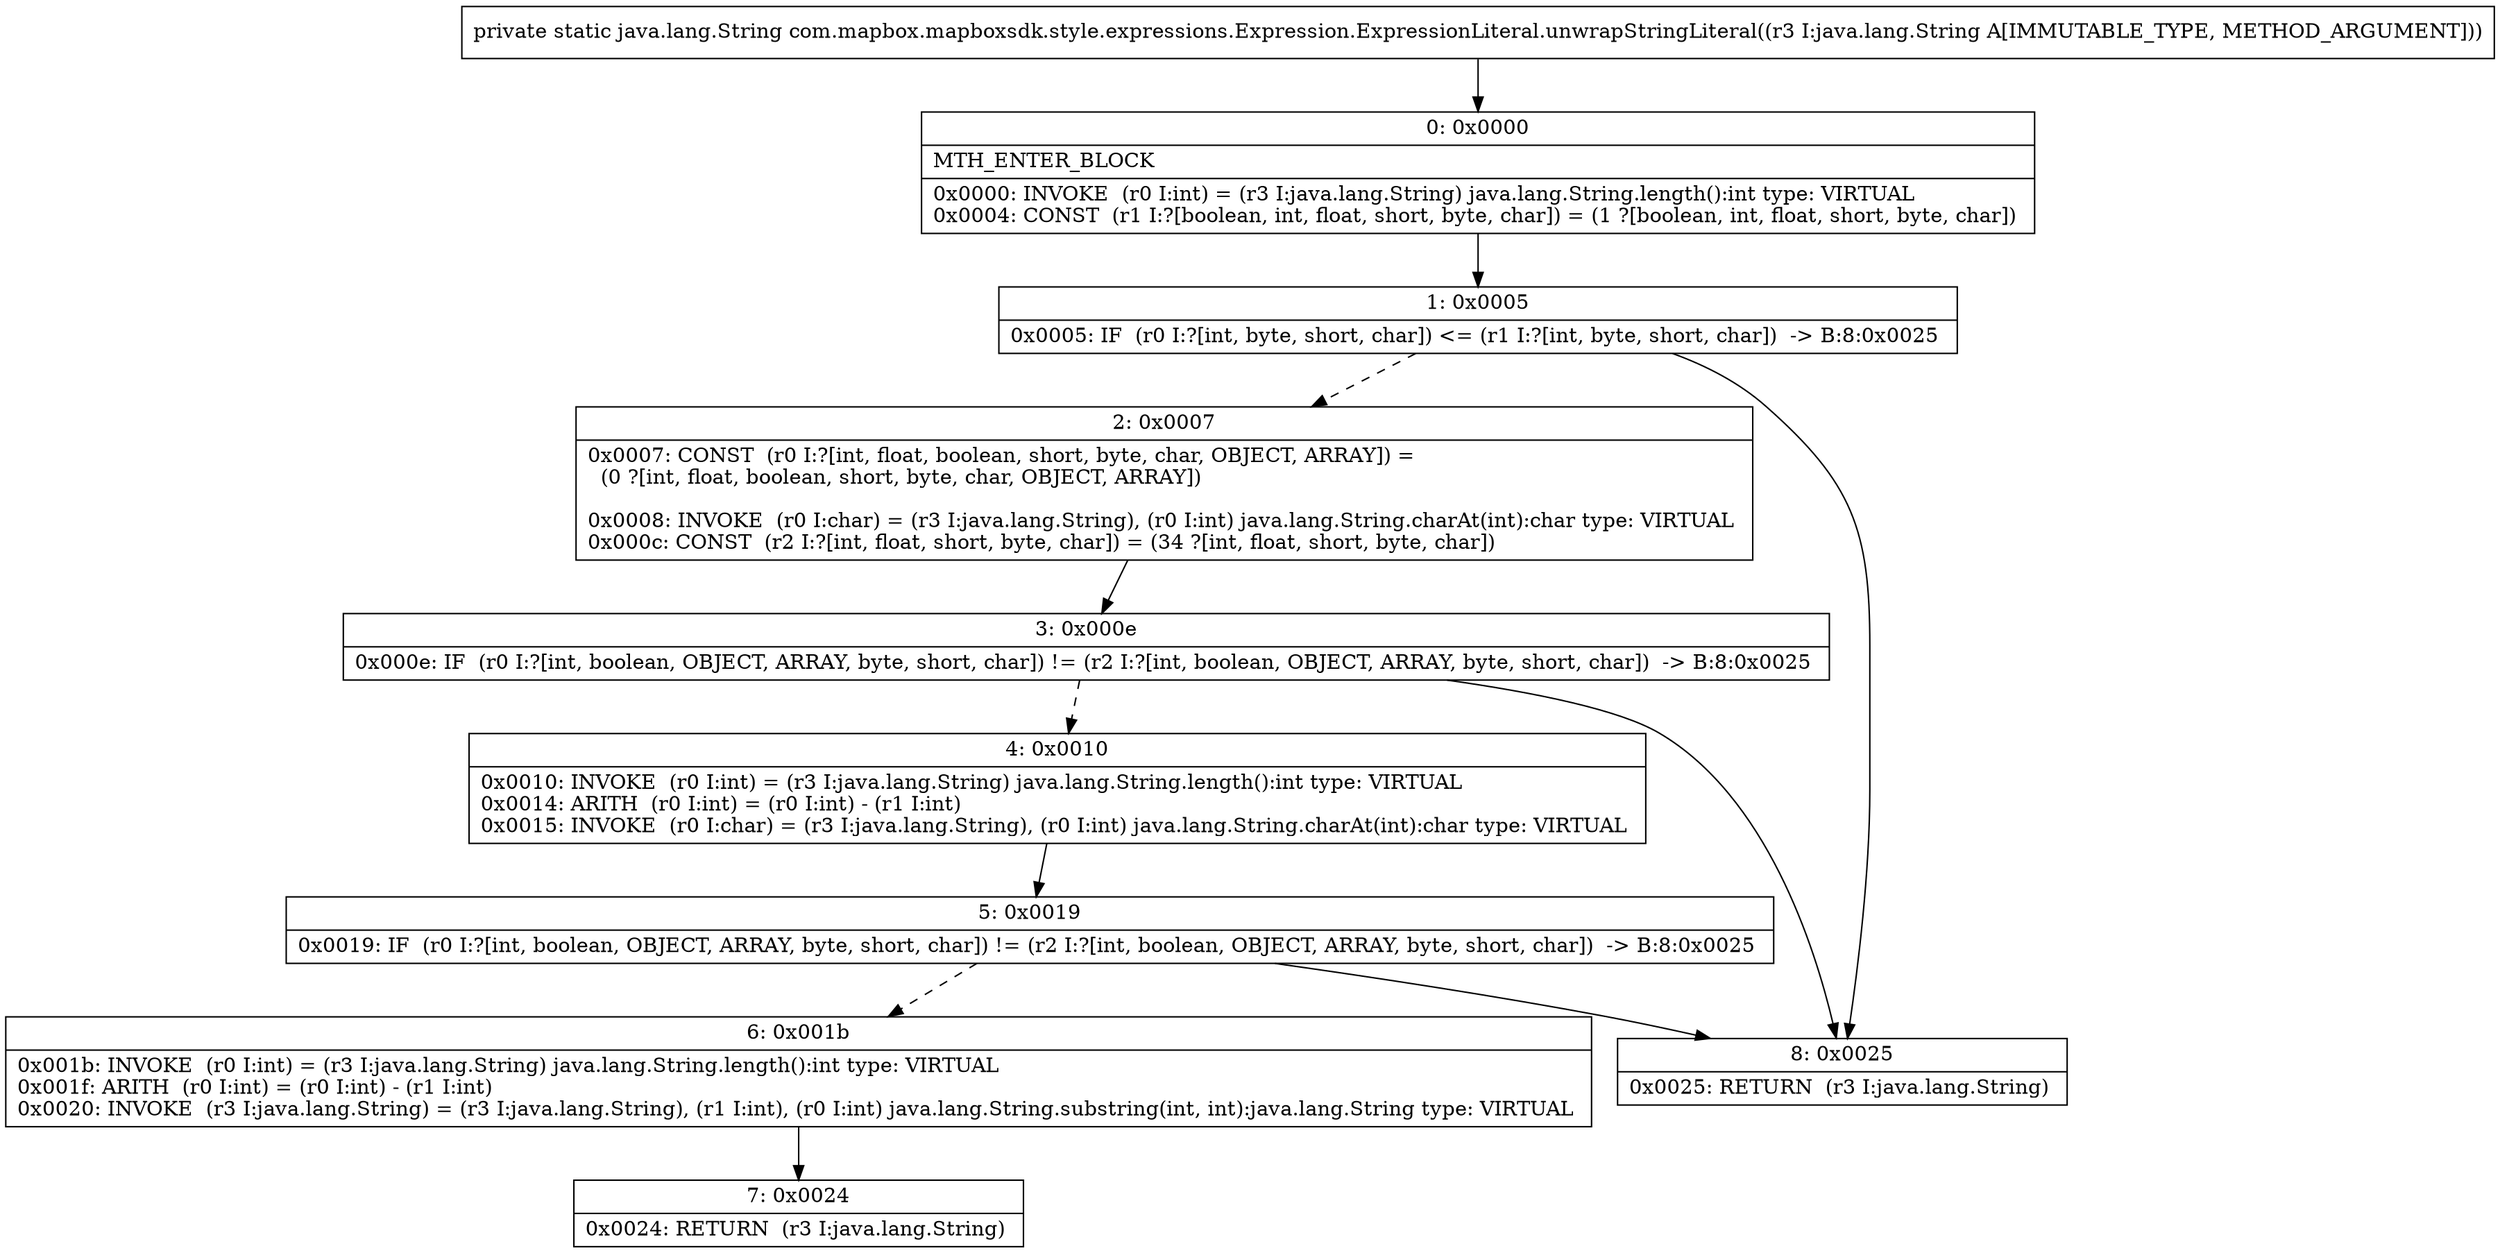 digraph "CFG forcom.mapbox.mapboxsdk.style.expressions.Expression.ExpressionLiteral.unwrapStringLiteral(Ljava\/lang\/String;)Ljava\/lang\/String;" {
Node_0 [shape=record,label="{0\:\ 0x0000|MTH_ENTER_BLOCK\l|0x0000: INVOKE  (r0 I:int) = (r3 I:java.lang.String) java.lang.String.length():int type: VIRTUAL \l0x0004: CONST  (r1 I:?[boolean, int, float, short, byte, char]) = (1 ?[boolean, int, float, short, byte, char]) \l}"];
Node_1 [shape=record,label="{1\:\ 0x0005|0x0005: IF  (r0 I:?[int, byte, short, char]) \<= (r1 I:?[int, byte, short, char])  \-\> B:8:0x0025 \l}"];
Node_2 [shape=record,label="{2\:\ 0x0007|0x0007: CONST  (r0 I:?[int, float, boolean, short, byte, char, OBJECT, ARRAY]) = \l  (0 ?[int, float, boolean, short, byte, char, OBJECT, ARRAY])\l \l0x0008: INVOKE  (r0 I:char) = (r3 I:java.lang.String), (r0 I:int) java.lang.String.charAt(int):char type: VIRTUAL \l0x000c: CONST  (r2 I:?[int, float, short, byte, char]) = (34 ?[int, float, short, byte, char]) \l}"];
Node_3 [shape=record,label="{3\:\ 0x000e|0x000e: IF  (r0 I:?[int, boolean, OBJECT, ARRAY, byte, short, char]) != (r2 I:?[int, boolean, OBJECT, ARRAY, byte, short, char])  \-\> B:8:0x0025 \l}"];
Node_4 [shape=record,label="{4\:\ 0x0010|0x0010: INVOKE  (r0 I:int) = (r3 I:java.lang.String) java.lang.String.length():int type: VIRTUAL \l0x0014: ARITH  (r0 I:int) = (r0 I:int) \- (r1 I:int) \l0x0015: INVOKE  (r0 I:char) = (r3 I:java.lang.String), (r0 I:int) java.lang.String.charAt(int):char type: VIRTUAL \l}"];
Node_5 [shape=record,label="{5\:\ 0x0019|0x0019: IF  (r0 I:?[int, boolean, OBJECT, ARRAY, byte, short, char]) != (r2 I:?[int, boolean, OBJECT, ARRAY, byte, short, char])  \-\> B:8:0x0025 \l}"];
Node_6 [shape=record,label="{6\:\ 0x001b|0x001b: INVOKE  (r0 I:int) = (r3 I:java.lang.String) java.lang.String.length():int type: VIRTUAL \l0x001f: ARITH  (r0 I:int) = (r0 I:int) \- (r1 I:int) \l0x0020: INVOKE  (r3 I:java.lang.String) = (r3 I:java.lang.String), (r1 I:int), (r0 I:int) java.lang.String.substring(int, int):java.lang.String type: VIRTUAL \l}"];
Node_7 [shape=record,label="{7\:\ 0x0024|0x0024: RETURN  (r3 I:java.lang.String) \l}"];
Node_8 [shape=record,label="{8\:\ 0x0025|0x0025: RETURN  (r3 I:java.lang.String) \l}"];
MethodNode[shape=record,label="{private static java.lang.String com.mapbox.mapboxsdk.style.expressions.Expression.ExpressionLiteral.unwrapStringLiteral((r3 I:java.lang.String A[IMMUTABLE_TYPE, METHOD_ARGUMENT])) }"];
MethodNode -> Node_0;
Node_0 -> Node_1;
Node_1 -> Node_2[style=dashed];
Node_1 -> Node_8;
Node_2 -> Node_3;
Node_3 -> Node_4[style=dashed];
Node_3 -> Node_8;
Node_4 -> Node_5;
Node_5 -> Node_6[style=dashed];
Node_5 -> Node_8;
Node_6 -> Node_7;
}

